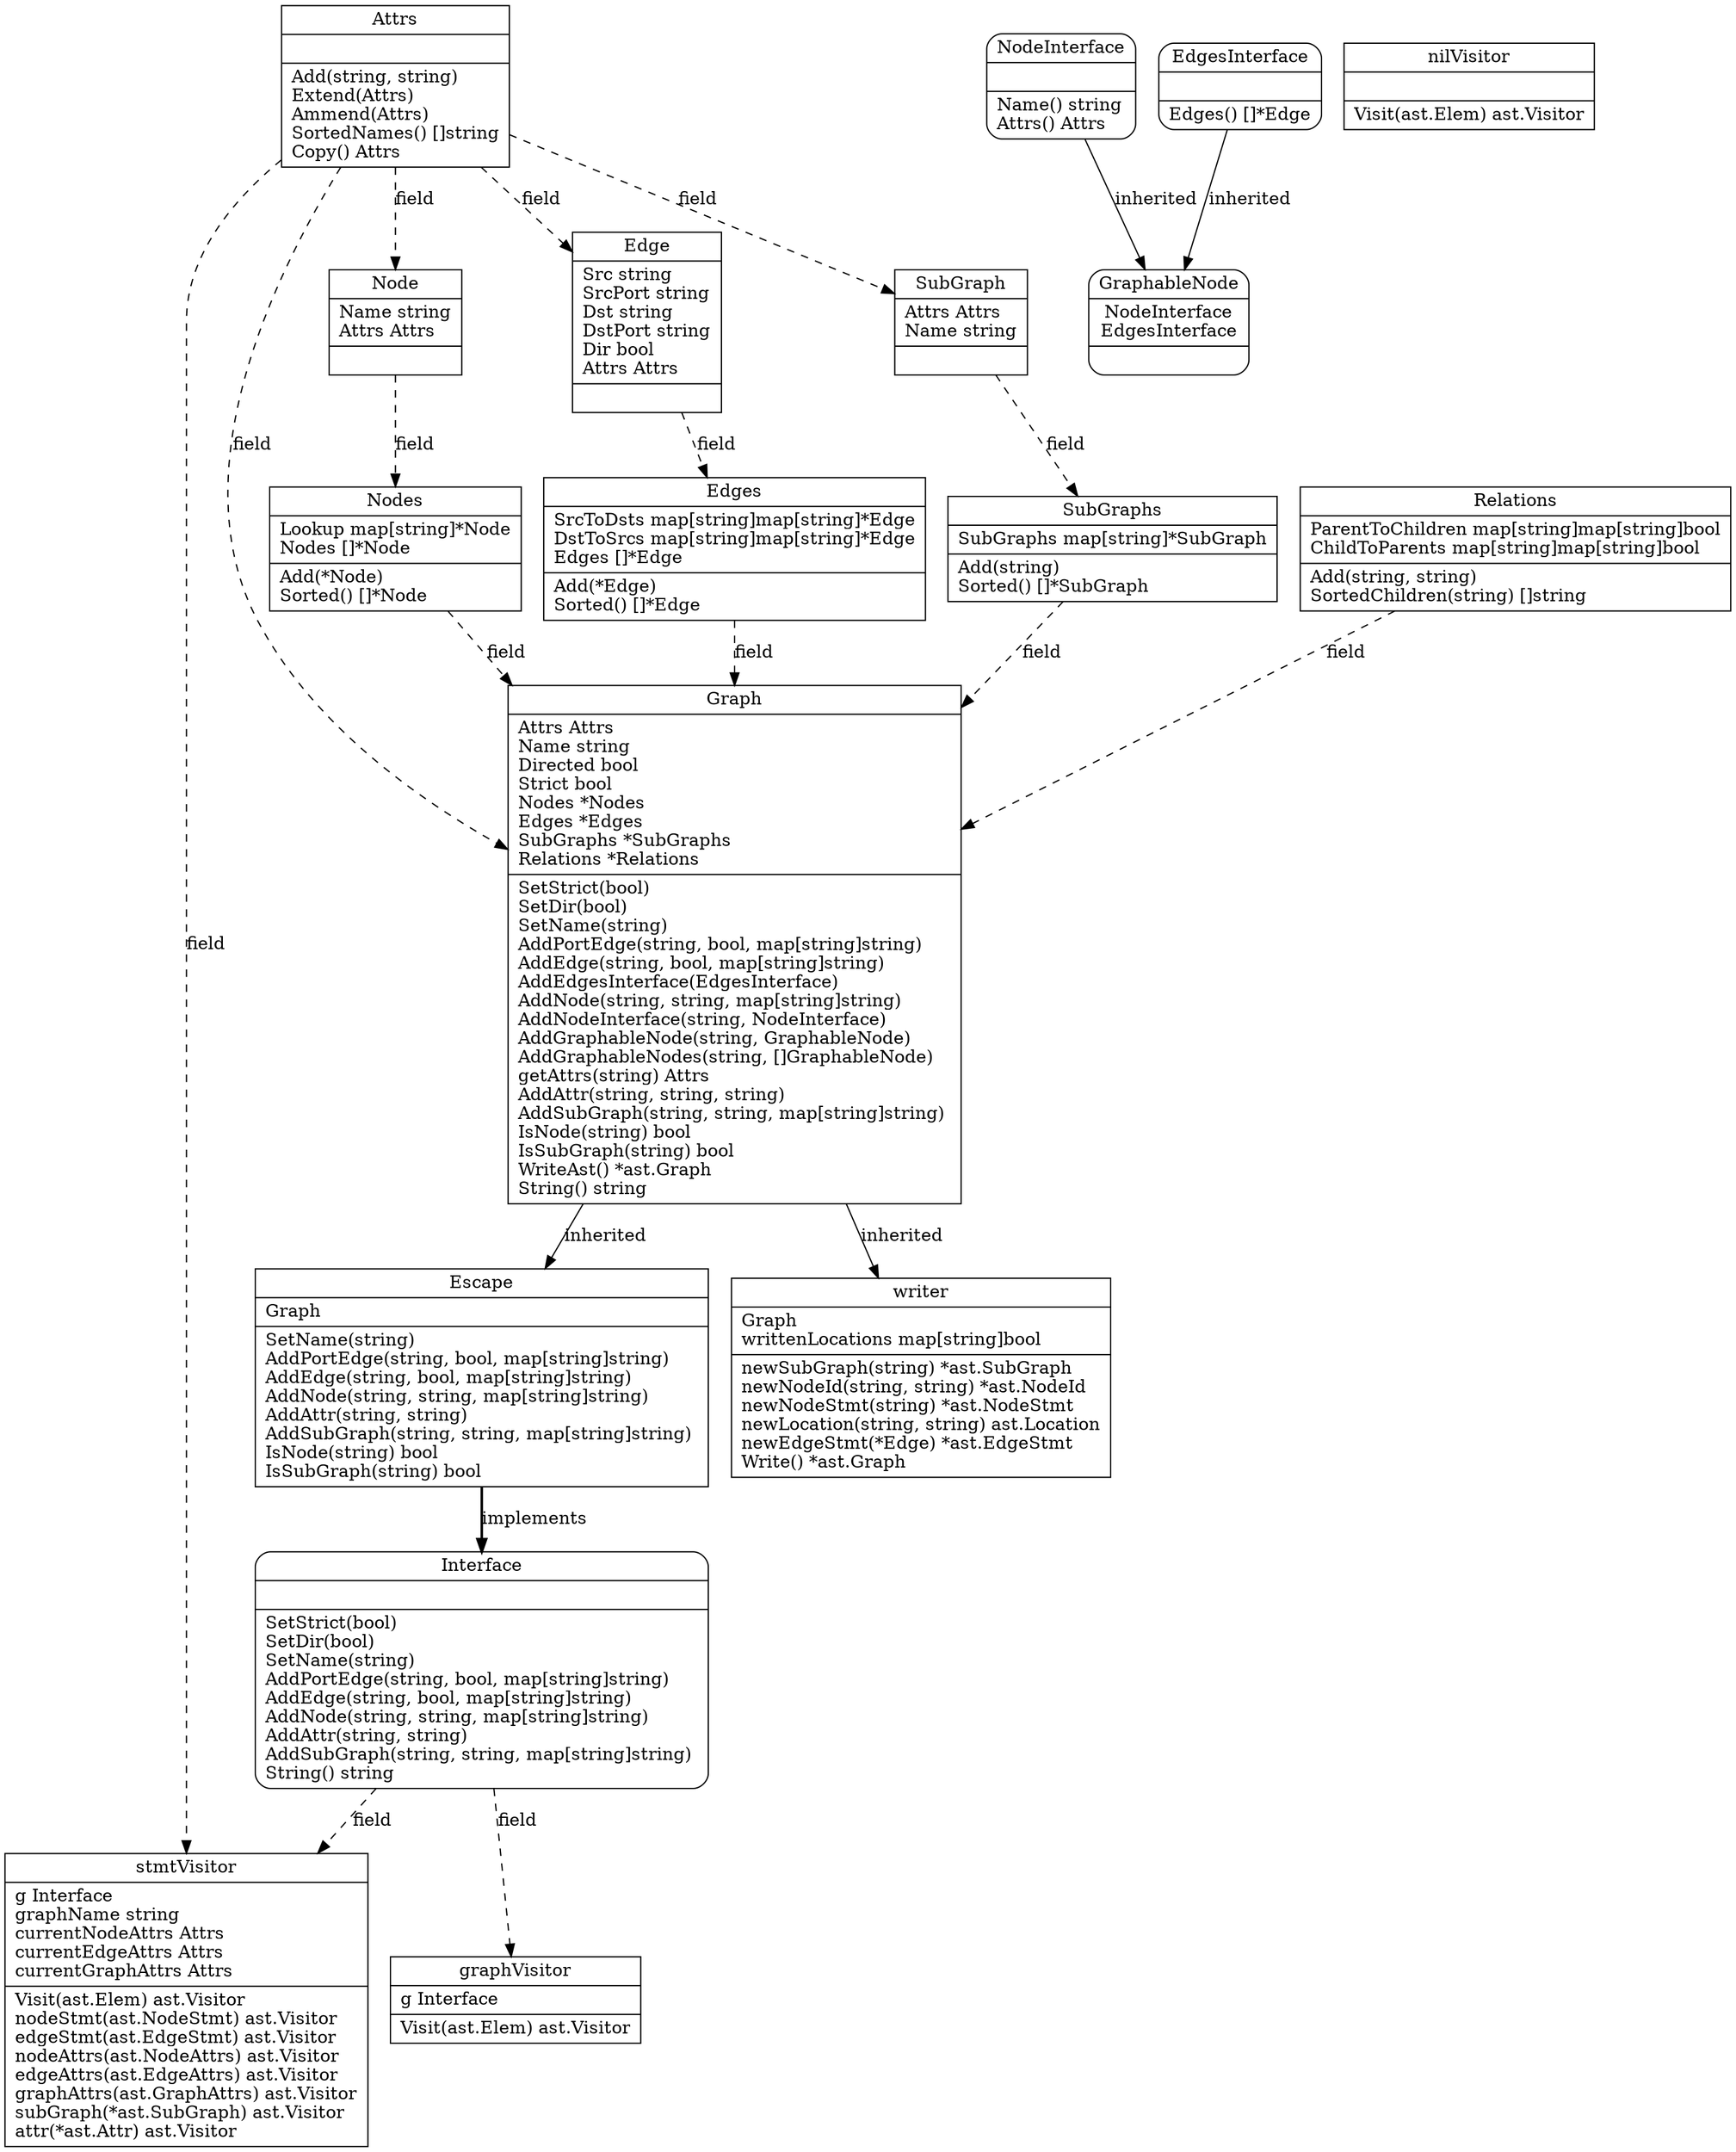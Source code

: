 digraph gographviz {
	Interface->stmtVisitor[ label=field, style=dashed ];
	Attrs->stmtVisitor[ label=field, style=dashed ];
	Interface->graphVisitor[ label=field, style=dashed ];
	GraphTYPE->Escape[ label=inherited, style=solid ];
	Attrs->GraphTYPE[ label=field, style=dashed ];
	Nodes->GraphTYPE[ label=field, style=dashed ];
	Edges->GraphTYPE[ label=field, style=dashed ];
	SubGraphs->GraphTYPE[ label=field, style=dashed ];
	Relations->GraphTYPE[ label=field, style=dashed ];
	Attrs->NodeTYPE[ label=field, style=dashed ];
	NodeTYPE->Nodes[ label=field, style=dashed ];
	GraphTYPE->writer[ label=inherited, style=solid ];
	Attrs->EdgeTYPE[ label=field, style=dashed ];
	EdgeTYPE->Edges[ label=field, style=dashed ];
	Attrs->SubGraphTYPE[ label=field, style=dashed ];
	SubGraphTYPE->SubGraphs[ label=field, style=dashed ];
	Escape->Interface[ label=implements, style=bold ];
	NodeInterface->GraphableNode[ label=inherited, style=solid ];
	EdgesInterface->GraphableNode[ label=inherited, style=solid ];
	Attrs [ label="{Attrs||Add(string, string) \lExtend(Attrs) \lAmmend(Attrs) \lSortedNames() []string\lCopy() Attrs\l}", shape=record ];
	EdgeTYPE [ label="{Edge|Src string\lSrcPort string\lDst string\lDstPort string\lDir bool\lAttrs Attrs\l|}", shape=record ];
	Edges [ label="{Edges|SrcToDsts map[string]map[string]*Edge\lDstToSrcs map[string]map[string]*Edge\lEdges []*Edge\l|Add(*Edge) \lSorted() []*Edge\l}", shape=record ];
	EdgesInterface [ label="{EdgesInterface||Edges() []*Edge\l}", shape=Mrecord ];
	Escape [ label="{Escape|Graph\l|SetName(string) \lAddPortEdge(string, bool, map[string]string) \lAddEdge(string, bool, map[string]string) \lAddNode(string, string, map[string]string) \lAddAttr(string, string) \lAddSubGraph(string, string, map[string]string) \lIsNode(string) bool\lIsSubGraph(string) bool\l}", shape=record ];
	GraphTYPE [ label="{Graph|Attrs Attrs\lName string\lDirected bool\lStrict bool\lNodes *Nodes\lEdges *Edges\lSubGraphs *SubGraphs\lRelations *Relations\l|SetStrict(bool) \lSetDir(bool) \lSetName(string) \lAddPortEdge(string, bool, map[string]string) \lAddEdge(string, bool, map[string]string) \lAddEdgesInterface(EdgesInterface) \lAddNode(string, string, map[string]string) \lAddNodeInterface(string, NodeInterface) \lAddGraphableNode(string, GraphableNode) \lAddGraphableNodes(string, []GraphableNode) \lgetAttrs(string) Attrs\lAddAttr(string, string, string) \lAddSubGraph(string, string, map[string]string) \lIsNode(string) bool\lIsSubGraph(string) bool\lWriteAst() *ast.Graph\lString() string\l}", shape=record ];
	GraphableNode [ label="{GraphableNode|NodeInterface\nEdgesInterface\n|}", shape=Mrecord ];
	Interface [ label="{Interface||SetStrict(bool) \lSetDir(bool) \lSetName(string) \lAddPortEdge(string, bool, map[string]string) \lAddEdge(string, bool, map[string]string) \lAddNode(string, string, map[string]string) \lAddAttr(string, string) \lAddSubGraph(string, string, map[string]string) \lString() string\l}", shape=Mrecord ];
	NodeInterface [ label="{NodeInterface||Name() string\lAttrs() Attrs\l}", shape=Mrecord ];
	NodeTYPE [ label="{Node|Name string\lAttrs Attrs\l|}", shape=record ];
	Nodes [ label="{Nodes|Lookup map[string]*Node\lNodes []*Node\l|Add(*Node) \lSorted() []*Node\l}", shape=record ];
	Relations [ label="{Relations|ParentToChildren map[string]map[string]bool\lChildToParents map[string]map[string]bool\l|Add(string, string) \lSortedChildren(string) []string\l}", shape=record ];
	SubGraphTYPE [ label="{SubGraph|Attrs Attrs\lName string\l|}", shape=record ];
	SubGraphs [ label="{SubGraphs|SubGraphs map[string]*SubGraph\l|Add(string) \lSorted() []*SubGraph\l}", shape=record ];
	graphVisitor [ label="{graphVisitor|g Interface\l|Visit(ast.Elem) ast.Visitor\l}", shape=record ];
	nilVisitor [ label="{nilVisitor||Visit(ast.Elem) ast.Visitor\l}", shape=record ];
	stmtVisitor [ label="{stmtVisitor|g Interface\lgraphName string\lcurrentNodeAttrs Attrs\lcurrentEdgeAttrs Attrs\lcurrentGraphAttrs Attrs\l|Visit(ast.Elem) ast.Visitor\lnodeStmt(ast.NodeStmt) ast.Visitor\ledgeStmt(ast.EdgeStmt) ast.Visitor\lnodeAttrs(ast.NodeAttrs) ast.Visitor\ledgeAttrs(ast.EdgeAttrs) ast.Visitor\lgraphAttrs(ast.GraphAttrs) ast.Visitor\lsubGraph(*ast.SubGraph) ast.Visitor\lattr(*ast.Attr) ast.Visitor\l}", shape=record ];
	writer [ label="{writer|Graph\lwrittenLocations map[string]bool\l|newSubGraph(string) *ast.SubGraph\lnewNodeId(string, string) *ast.NodeId\lnewNodeStmt(string) *ast.NodeStmt\lnewLocation(string, string) ast.Location\lnewEdgeStmt(*Edge) *ast.EdgeStmt\lWrite() *ast.Graph\l}", shape=record ];

}

